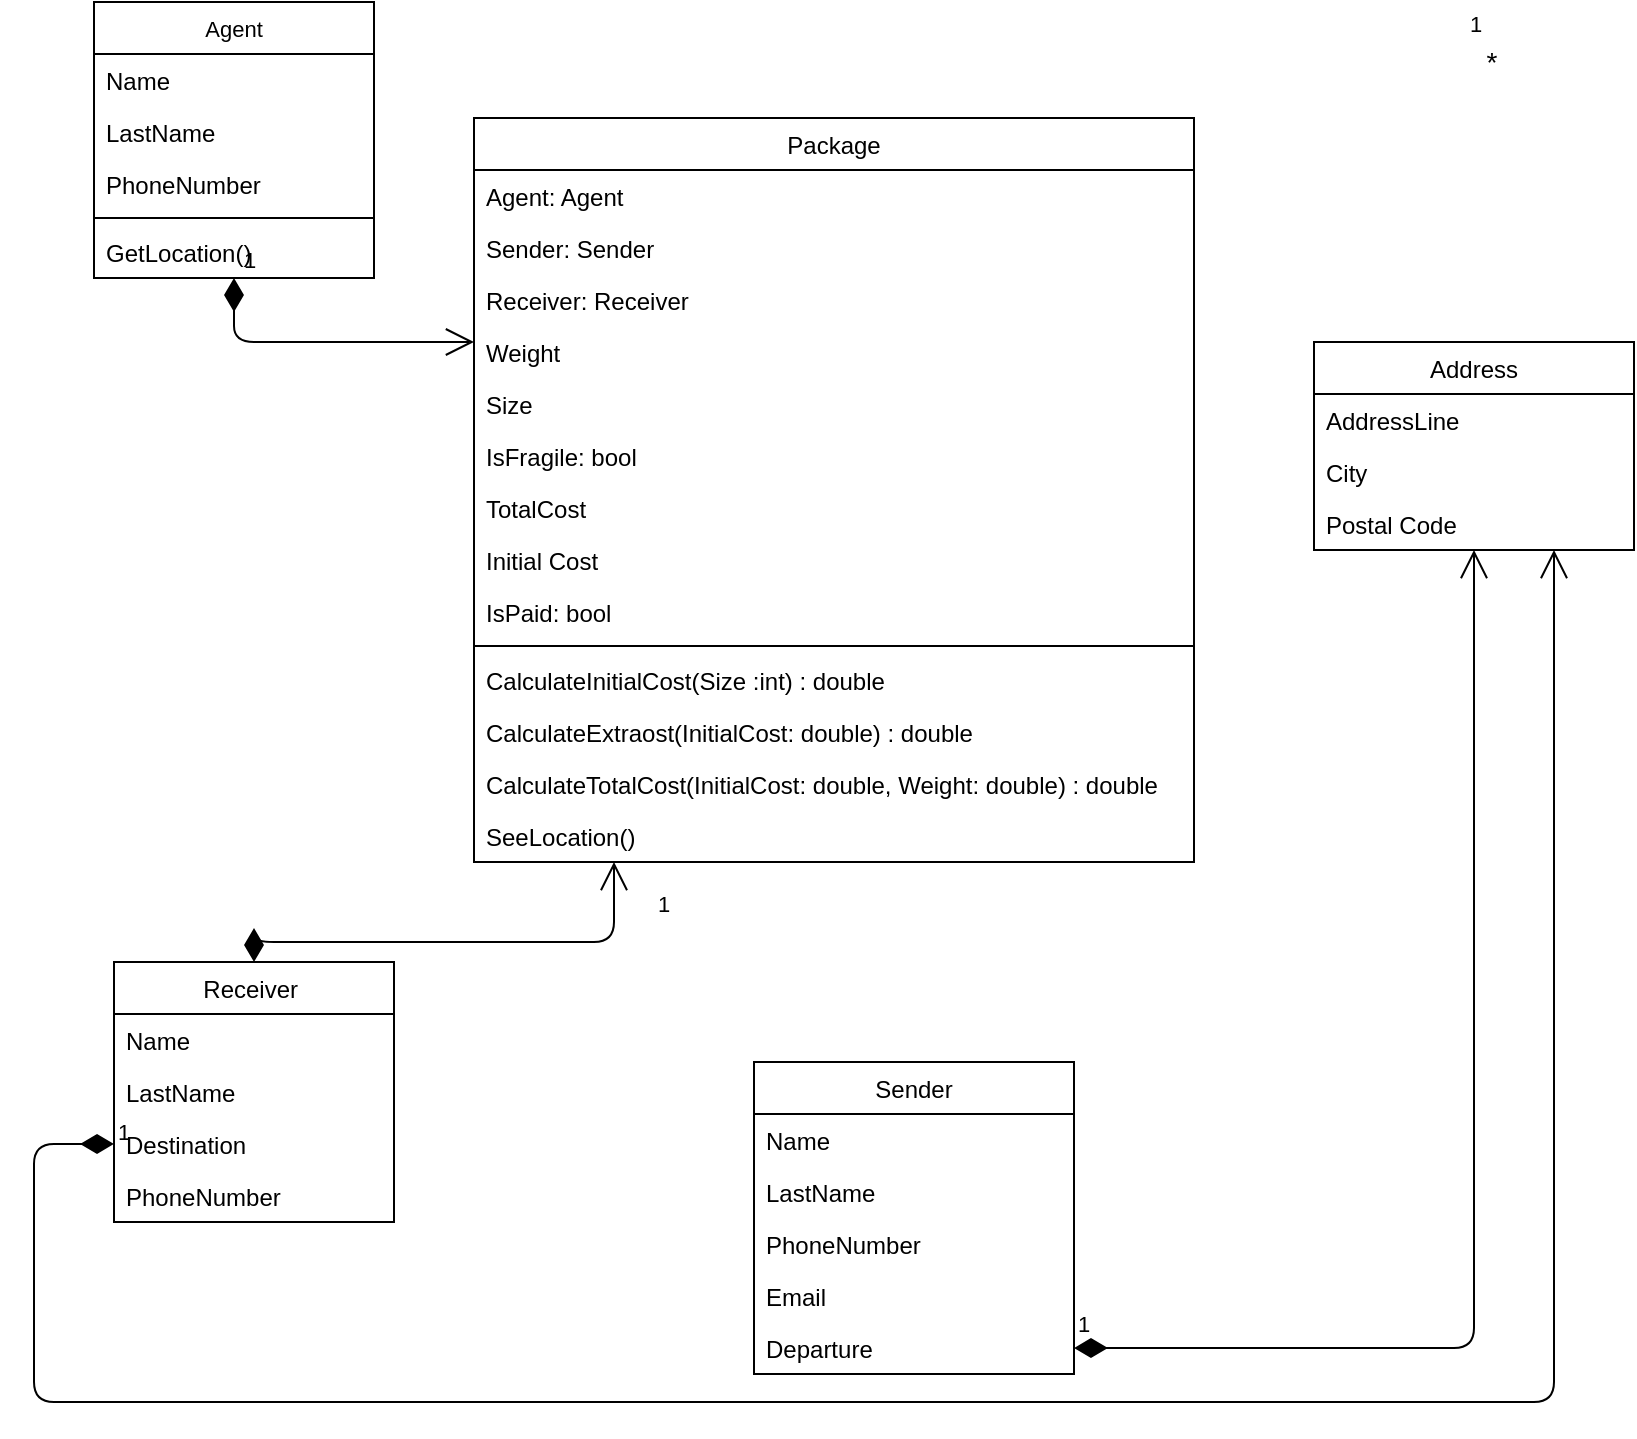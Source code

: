 <mxfile version="13.6.5" type="github">
  <diagram id="C5RBs43oDa-KdzZeNtuy" name="Page-1">
    <mxGraphModel dx="782" dy="769" grid="1" gridSize="10" guides="1" tooltips="1" connect="1" arrows="1" fold="1" page="1" pageScale="1" pageWidth="300" pageHeight="300" math="0" shadow="0">
      <root>
        <mxCell id="WIyWlLk6GJQsqaUBKTNV-0" />
        <mxCell id="WIyWlLk6GJQsqaUBKTNV-1" parent="WIyWlLk6GJQsqaUBKTNV-0" />
        <mxCell id="L3o-eiGVfBbxiRWNUcNE-9" value="1" style="endArrow=open;html=1;endSize=12;startArrow=diamondThin;startSize=14;startFill=1;edgeStyle=orthogonalEdgeStyle;align=left;verticalAlign=bottom;" parent="WIyWlLk6GJQsqaUBKTNV-1" source="L3o-eiGVfBbxiRWNUcNE-1" target="L3o-eiGVfBbxiRWNUcNE-5" edge="1">
          <mxGeometry x="0.743" y="-20" relative="1" as="geometry">
            <mxPoint x="40" y="50" as="sourcePoint" />
            <mxPoint x="200" y="50" as="targetPoint" />
            <Array as="points">
              <mxPoint x="130" y="190" />
              <mxPoint x="310" y="190" />
            </Array>
            <mxPoint as="offset" />
          </mxGeometry>
        </mxCell>
        <mxCell id="L3o-eiGVfBbxiRWNUcNE-14" value="&lt;font style=&quot;font-size: 14px&quot;&gt;*&lt;/font&gt;" style="text;html=1;strokeColor=none;fillColor=none;align=center;verticalAlign=middle;whiteSpace=wrap;rounded=0;strokeWidth=2;" parent="WIyWlLk6GJQsqaUBKTNV-1" vertex="1">
          <mxGeometry x="740" y="-260" width="18" height="19" as="geometry" />
        </mxCell>
        <mxCell id="L3o-eiGVfBbxiRWNUcNE-16" value="1" style="endArrow=open;html=1;endSize=12;startArrow=diamondThin;startSize=14;startFill=1;edgeStyle=orthogonalEdgeStyle;align=left;verticalAlign=bottom;" parent="WIyWlLk6GJQsqaUBKTNV-1" source="L3o-eiGVfBbxiRWNUcNE-0" target="zkfFHV4jXpPFQw0GAbJ--17" edge="1">
          <mxGeometry x="-1" y="3" relative="1" as="geometry">
            <mxPoint x="320" y="120" as="sourcePoint" />
            <mxPoint x="480" y="120" as="targetPoint" />
          </mxGeometry>
        </mxCell>
        <mxCell id="L3o-eiGVfBbxiRWNUcNE-17" value="1" style="endArrow=open;html=1;endSize=12;startArrow=diamondThin;startSize=14;startFill=1;edgeStyle=orthogonalEdgeStyle;align=left;verticalAlign=bottom;" parent="WIyWlLk6GJQsqaUBKTNV-1" source="L3o-eiGVfBbxiRWNUcNE-3" target="zkfFHV4jXpPFQw0GAbJ--17" edge="1">
          <mxGeometry x="-1" y="3" relative="1" as="geometry">
            <mxPoint x="20" y="290" as="sourcePoint" />
            <mxPoint x="480" y="20" as="targetPoint" />
            <Array as="points">
              <mxPoint x="20" y="291" />
              <mxPoint x="20" y="420" />
              <mxPoint x="780" y="420" />
            </Array>
          </mxGeometry>
        </mxCell>
        <mxCell id="L3o-eiGVfBbxiRWNUcNE-18" value="&lt;font style=&quot;font-size: 11px;&quot;&gt;1&lt;/font&gt;" style="text;html=1;strokeColor=none;fillColor=none;align=center;verticalAlign=middle;whiteSpace=wrap;rounded=0;strokeWidth=2;fontSize=11;" parent="WIyWlLk6GJQsqaUBKTNV-1" vertex="1">
          <mxGeometry x="732" y="-279" width="18" height="19" as="geometry" />
        </mxCell>
        <mxCell id="L3o-eiGVfBbxiRWNUcNE-24" value="1" style="endArrow=open;html=1;endSize=12;startArrow=diamondThin;startSize=14;startFill=1;edgeStyle=orthogonalEdgeStyle;align=left;verticalAlign=bottom;fontSize=11;" parent="WIyWlLk6GJQsqaUBKTNV-1" source="L3o-eiGVfBbxiRWNUcNE-20" target="L3o-eiGVfBbxiRWNUcNE-5" edge="1">
          <mxGeometry x="-1" y="3" relative="1" as="geometry">
            <mxPoint x="320" y="20" as="sourcePoint" />
            <mxPoint x="480" y="20" as="targetPoint" />
            <Array as="points">
              <mxPoint x="480" y="-110" />
            </Array>
          </mxGeometry>
        </mxCell>
        <mxCell id="L3o-eiGVfBbxiRWNUcNE-1" value="Receiver " style="swimlane;fontStyle=0;childLayout=stackLayout;horizontal=1;startSize=26;fillColor=none;horizontalStack=0;resizeParent=1;resizeParentMax=0;resizeLast=0;collapsible=1;marginBottom=0;" parent="WIyWlLk6GJQsqaUBKTNV-1" vertex="1">
          <mxGeometry x="60" y="200" width="140" height="130" as="geometry" />
        </mxCell>
        <mxCell id="L3o-eiGVfBbxiRWNUcNE-2" value="Name" style="text;strokeColor=none;fillColor=none;align=left;verticalAlign=top;spacingLeft=4;spacingRight=4;overflow=hidden;rotatable=0;points=[[0,0.5],[1,0.5]];portConstraint=eastwest;" parent="L3o-eiGVfBbxiRWNUcNE-1" vertex="1">
          <mxGeometry y="26" width="140" height="26" as="geometry" />
        </mxCell>
        <mxCell id="L3o-eiGVfBbxiRWNUcNE-36" value="LastName" style="text;strokeColor=none;fillColor=none;align=left;verticalAlign=top;spacingLeft=4;spacingRight=4;overflow=hidden;rotatable=0;points=[[0,0.5],[1,0.5]];portConstraint=eastwest;" parent="L3o-eiGVfBbxiRWNUcNE-1" vertex="1">
          <mxGeometry y="52" width="140" height="26" as="geometry" />
        </mxCell>
        <mxCell id="L3o-eiGVfBbxiRWNUcNE-3" value="Destination" style="text;strokeColor=none;fillColor=none;align=left;verticalAlign=top;spacingLeft=4;spacingRight=4;overflow=hidden;rotatable=0;points=[[0,0.5],[1,0.5]];portConstraint=eastwest;" parent="L3o-eiGVfBbxiRWNUcNE-1" vertex="1">
          <mxGeometry y="78" width="140" height="26" as="geometry" />
        </mxCell>
        <mxCell id="L3o-eiGVfBbxiRWNUcNE-4" value="PhoneNumber" style="text;strokeColor=none;fillColor=none;align=left;verticalAlign=top;spacingLeft=4;spacingRight=4;overflow=hidden;rotatable=0;points=[[0,0.5],[1,0.5]];portConstraint=eastwest;" parent="L3o-eiGVfBbxiRWNUcNE-1" vertex="1">
          <mxGeometry y="104" width="140" height="26" as="geometry" />
        </mxCell>
        <mxCell id="zkfFHV4jXpPFQw0GAbJ--0" value="Sender" style="swimlane;fontStyle=0;align=center;verticalAlign=top;childLayout=stackLayout;horizontal=1;startSize=26;horizontalStack=0;resizeParent=1;resizeLast=0;collapsible=1;marginBottom=0;rounded=0;shadow=0;strokeWidth=1;" parent="WIyWlLk6GJQsqaUBKTNV-1" vertex="1">
          <mxGeometry x="380" y="250" width="160" height="156" as="geometry">
            <mxRectangle x="230" y="140" width="160" height="26" as="alternateBounds" />
          </mxGeometry>
        </mxCell>
        <mxCell id="zkfFHV4jXpPFQw0GAbJ--1" value="Name" style="text;align=left;verticalAlign=top;spacingLeft=4;spacingRight=4;overflow=hidden;rotatable=0;points=[[0,0.5],[1,0.5]];portConstraint=eastwest;" parent="zkfFHV4jXpPFQw0GAbJ--0" vertex="1">
          <mxGeometry y="26" width="160" height="26" as="geometry" />
        </mxCell>
        <mxCell id="L3o-eiGVfBbxiRWNUcNE-37" value="LastName" style="text;align=left;verticalAlign=top;spacingLeft=4;spacingRight=4;overflow=hidden;rotatable=0;points=[[0,0.5],[1,0.5]];portConstraint=eastwest;" parent="zkfFHV4jXpPFQw0GAbJ--0" vertex="1">
          <mxGeometry y="52" width="160" height="26" as="geometry" />
        </mxCell>
        <mxCell id="zkfFHV4jXpPFQw0GAbJ--2" value="PhoneNumber" style="text;align=left;verticalAlign=top;spacingLeft=4;spacingRight=4;overflow=hidden;rotatable=0;points=[[0,0.5],[1,0.5]];portConstraint=eastwest;rounded=0;shadow=0;html=0;" parent="zkfFHV4jXpPFQw0GAbJ--0" vertex="1">
          <mxGeometry y="78" width="160" height="26" as="geometry" />
        </mxCell>
        <mxCell id="zkfFHV4jXpPFQw0GAbJ--3" value="Email" style="text;align=left;verticalAlign=top;spacingLeft=4;spacingRight=4;overflow=hidden;rotatable=0;points=[[0,0.5],[1,0.5]];portConstraint=eastwest;rounded=0;shadow=0;html=0;" parent="zkfFHV4jXpPFQw0GAbJ--0" vertex="1">
          <mxGeometry y="104" width="160" height="26" as="geometry" />
        </mxCell>
        <mxCell id="L3o-eiGVfBbxiRWNUcNE-0" value="Departure" style="text;strokeColor=none;fillColor=none;align=left;verticalAlign=top;spacingLeft=4;spacingRight=4;overflow=hidden;rotatable=0;points=[[0,0.5],[1,0.5]];portConstraint=eastwest;" parent="zkfFHV4jXpPFQw0GAbJ--0" vertex="1">
          <mxGeometry y="130" width="160" height="26" as="geometry" />
        </mxCell>
        <mxCell id="zkfFHV4jXpPFQw0GAbJ--17" value="Address" style="swimlane;fontStyle=0;align=center;verticalAlign=top;childLayout=stackLayout;horizontal=1;startSize=26;horizontalStack=0;resizeParent=1;resizeLast=0;collapsible=1;marginBottom=0;rounded=0;shadow=0;strokeWidth=1;" parent="WIyWlLk6GJQsqaUBKTNV-1" vertex="1">
          <mxGeometry x="660" y="-110" width="160" height="104" as="geometry">
            <mxRectangle x="550" y="140" width="160" height="26" as="alternateBounds" />
          </mxGeometry>
        </mxCell>
        <mxCell id="zkfFHV4jXpPFQw0GAbJ--18" value="AddressLine" style="text;align=left;verticalAlign=top;spacingLeft=4;spacingRight=4;overflow=hidden;rotatable=0;points=[[0,0.5],[1,0.5]];portConstraint=eastwest;" parent="zkfFHV4jXpPFQw0GAbJ--17" vertex="1">
          <mxGeometry y="26" width="160" height="26" as="geometry" />
        </mxCell>
        <mxCell id="zkfFHV4jXpPFQw0GAbJ--19" value="City" style="text;align=left;verticalAlign=top;spacingLeft=4;spacingRight=4;overflow=hidden;rotatable=0;points=[[0,0.5],[1,0.5]];portConstraint=eastwest;rounded=0;shadow=0;html=0;" parent="zkfFHV4jXpPFQw0GAbJ--17" vertex="1">
          <mxGeometry y="52" width="160" height="26" as="geometry" />
        </mxCell>
        <mxCell id="zkfFHV4jXpPFQw0GAbJ--21" value="Postal Code" style="text;align=left;verticalAlign=top;spacingLeft=4;spacingRight=4;overflow=hidden;rotatable=0;points=[[0,0.5],[1,0.5]];portConstraint=eastwest;rounded=0;shadow=0;html=0;" parent="zkfFHV4jXpPFQw0GAbJ--17" vertex="1">
          <mxGeometry y="78" width="160" height="26" as="geometry" />
        </mxCell>
        <mxCell id="L3o-eiGVfBbxiRWNUcNE-20" value="Agent" style="swimlane;fontStyle=0;childLayout=stackLayout;horizontal=1;startSize=26;fillColor=none;horizontalStack=0;resizeParent=1;resizeParentMax=0;resizeLast=0;collapsible=1;marginBottom=0;strokeWidth=1;fontSize=11;" parent="WIyWlLk6GJQsqaUBKTNV-1" vertex="1">
          <mxGeometry x="50" y="-280" width="140" height="138" as="geometry" />
        </mxCell>
        <mxCell id="L3o-eiGVfBbxiRWNUcNE-21" value="Name" style="text;strokeColor=none;fillColor=none;align=left;verticalAlign=top;spacingLeft=4;spacingRight=4;overflow=hidden;rotatable=0;points=[[0,0.5],[1,0.5]];portConstraint=eastwest;" parent="L3o-eiGVfBbxiRWNUcNE-20" vertex="1">
          <mxGeometry y="26" width="140" height="26" as="geometry" />
        </mxCell>
        <mxCell id="L3o-eiGVfBbxiRWNUcNE-38" value="LastName" style="text;strokeColor=none;fillColor=none;align=left;verticalAlign=top;spacingLeft=4;spacingRight=4;overflow=hidden;rotatable=0;points=[[0,0.5],[1,0.5]];portConstraint=eastwest;" parent="L3o-eiGVfBbxiRWNUcNE-20" vertex="1">
          <mxGeometry y="52" width="140" height="26" as="geometry" />
        </mxCell>
        <mxCell id="L3o-eiGVfBbxiRWNUcNE-22" value="PhoneNumber" style="text;strokeColor=none;fillColor=none;align=left;verticalAlign=top;spacingLeft=4;spacingRight=4;overflow=hidden;rotatable=0;points=[[0,0.5],[1,0.5]];portConstraint=eastwest;" parent="L3o-eiGVfBbxiRWNUcNE-20" vertex="1">
          <mxGeometry y="78" width="140" height="26" as="geometry" />
        </mxCell>
        <mxCell id="L3o-eiGVfBbxiRWNUcNE-33" value="" style="line;strokeWidth=1;fillColor=none;align=left;verticalAlign=middle;spacingTop=-1;spacingLeft=3;spacingRight=3;rotatable=0;labelPosition=right;points=[];portConstraint=eastwest;fontSize=12;" parent="L3o-eiGVfBbxiRWNUcNE-20" vertex="1">
          <mxGeometry y="104" width="140" height="8" as="geometry" />
        </mxCell>
        <mxCell id="L3o-eiGVfBbxiRWNUcNE-32" value="GetLocation()" style="text;strokeColor=none;fillColor=none;align=left;verticalAlign=top;spacingLeft=4;spacingRight=4;overflow=hidden;rotatable=0;points=[[0,0.5],[1,0.5]];portConstraint=eastwest;fontSize=12;" parent="L3o-eiGVfBbxiRWNUcNE-20" vertex="1">
          <mxGeometry y="112" width="140" height="26" as="geometry" />
        </mxCell>
        <mxCell id="L3o-eiGVfBbxiRWNUcNE-5" value="Package" style="swimlane;fontStyle=0;childLayout=stackLayout;horizontal=1;startSize=26;fillColor=none;horizontalStack=0;resizeParent=1;resizeParentMax=0;resizeLast=0;collapsible=1;marginBottom=0;" parent="WIyWlLk6GJQsqaUBKTNV-1" vertex="1">
          <mxGeometry x="240" y="-222" width="360" height="372" as="geometry" />
        </mxCell>
        <mxCell id="76cAJCkw-U6FcF3mhkI5-2" value="Agent: Agent" style="text;strokeColor=none;fillColor=none;align=left;verticalAlign=top;spacingLeft=4;spacingRight=4;overflow=hidden;rotatable=0;points=[[0,0.5],[1,0.5]];portConstraint=eastwest;" vertex="1" parent="L3o-eiGVfBbxiRWNUcNE-5">
          <mxGeometry y="26" width="360" height="26" as="geometry" />
        </mxCell>
        <mxCell id="76cAJCkw-U6FcF3mhkI5-3" value="Sender: Sender" style="text;strokeColor=none;fillColor=none;align=left;verticalAlign=top;spacingLeft=4;spacingRight=4;overflow=hidden;rotatable=0;points=[[0,0.5],[1,0.5]];portConstraint=eastwest;" vertex="1" parent="L3o-eiGVfBbxiRWNUcNE-5">
          <mxGeometry y="52" width="360" height="26" as="geometry" />
        </mxCell>
        <mxCell id="76cAJCkw-U6FcF3mhkI5-4" value="Receiver: Receiver" style="text;strokeColor=none;fillColor=none;align=left;verticalAlign=top;spacingLeft=4;spacingRight=4;overflow=hidden;rotatable=0;points=[[0,0.5],[1,0.5]];portConstraint=eastwest;" vertex="1" parent="L3o-eiGVfBbxiRWNUcNE-5">
          <mxGeometry y="78" width="360" height="26" as="geometry" />
        </mxCell>
        <mxCell id="L3o-eiGVfBbxiRWNUcNE-6" value="Weight" style="text;strokeColor=none;fillColor=none;align=left;verticalAlign=top;spacingLeft=4;spacingRight=4;overflow=hidden;rotatable=0;points=[[0,0.5],[1,0.5]];portConstraint=eastwest;" parent="L3o-eiGVfBbxiRWNUcNE-5" vertex="1">
          <mxGeometry y="104" width="360" height="26" as="geometry" />
        </mxCell>
        <mxCell id="L3o-eiGVfBbxiRWNUcNE-7" value="Size" style="text;strokeColor=none;fillColor=none;align=left;verticalAlign=top;spacingLeft=4;spacingRight=4;overflow=hidden;rotatable=0;points=[[0,0.5],[1,0.5]];portConstraint=eastwest;" parent="L3o-eiGVfBbxiRWNUcNE-5" vertex="1">
          <mxGeometry y="130" width="360" height="26" as="geometry" />
        </mxCell>
        <mxCell id="76cAJCkw-U6FcF3mhkI5-0" value="IsFragile: bool" style="text;strokeColor=none;fillColor=none;align=left;verticalAlign=top;spacingLeft=4;spacingRight=4;overflow=hidden;rotatable=0;points=[[0,0.5],[1,0.5]];portConstraint=eastwest;" vertex="1" parent="L3o-eiGVfBbxiRWNUcNE-5">
          <mxGeometry y="156" width="360" height="26" as="geometry" />
        </mxCell>
        <mxCell id="L3o-eiGVfBbxiRWNUcNE-8" value="TotalCost" style="text;strokeColor=none;fillColor=none;align=left;verticalAlign=top;spacingLeft=4;spacingRight=4;overflow=hidden;rotatable=0;points=[[0,0.5],[1,0.5]];portConstraint=eastwest;" parent="L3o-eiGVfBbxiRWNUcNE-5" vertex="1">
          <mxGeometry y="182" width="360" height="26" as="geometry" />
        </mxCell>
        <mxCell id="L3o-eiGVfBbxiRWNUcNE-30" value="Initial Cost" style="text;strokeColor=none;fillColor=none;align=left;verticalAlign=top;spacingLeft=4;spacingRight=4;overflow=hidden;rotatable=0;points=[[0,0.5],[1,0.5]];portConstraint=eastwest;fontSize=12;" parent="L3o-eiGVfBbxiRWNUcNE-5" vertex="1">
          <mxGeometry y="208" width="360" height="26" as="geometry" />
        </mxCell>
        <mxCell id="76cAJCkw-U6FcF3mhkI5-1" value="IsPaid: bool" style="text;strokeColor=none;fillColor=none;align=left;verticalAlign=top;spacingLeft=4;spacingRight=4;overflow=hidden;rotatable=0;points=[[0,0.5],[1,0.5]];portConstraint=eastwest;" vertex="1" parent="L3o-eiGVfBbxiRWNUcNE-5">
          <mxGeometry y="234" width="360" height="26" as="geometry" />
        </mxCell>
        <mxCell id="L3o-eiGVfBbxiRWNUcNE-27" value="" style="line;strokeWidth=1;fillColor=none;align=left;verticalAlign=middle;spacingTop=-1;spacingLeft=3;spacingRight=3;rotatable=0;labelPosition=right;points=[];portConstraint=eastwest;fontSize=11;" parent="L3o-eiGVfBbxiRWNUcNE-5" vertex="1">
          <mxGeometry y="260" width="360" height="8" as="geometry" />
        </mxCell>
        <mxCell id="L3o-eiGVfBbxiRWNUcNE-26" value="CalculateInitialCost(Size :int) : double" style="text;strokeColor=none;fillColor=none;align=left;verticalAlign=top;spacingLeft=4;spacingRight=4;overflow=hidden;rotatable=0;points=[[0,0.5],[1,0.5]];portConstraint=eastwest;fontSize=12;" parent="L3o-eiGVfBbxiRWNUcNE-5" vertex="1">
          <mxGeometry y="268" width="360" height="26" as="geometry" />
        </mxCell>
        <mxCell id="L3o-eiGVfBbxiRWNUcNE-35" value="CalculateExtraost(InitialCost: double) : double" style="text;strokeColor=none;fillColor=none;align=left;verticalAlign=top;spacingLeft=4;spacingRight=4;overflow=hidden;rotatable=0;points=[[0,0.5],[1,0.5]];portConstraint=eastwest;fontSize=12;" parent="L3o-eiGVfBbxiRWNUcNE-5" vertex="1">
          <mxGeometry y="294" width="360" height="26" as="geometry" />
        </mxCell>
        <mxCell id="L3o-eiGVfBbxiRWNUcNE-31" value="CalculateTotalCost(InitialCost: double, Weight: double) : double" style="text;strokeColor=none;fillColor=none;align=left;verticalAlign=top;spacingLeft=4;spacingRight=4;overflow=hidden;rotatable=0;points=[[0,0.5],[1,0.5]];portConstraint=eastwest;fontSize=12;" parent="L3o-eiGVfBbxiRWNUcNE-5" vertex="1">
          <mxGeometry y="320" width="360" height="26" as="geometry" />
        </mxCell>
        <mxCell id="L3o-eiGVfBbxiRWNUcNE-34" value="SeeLocation()" style="text;strokeColor=none;fillColor=none;align=left;verticalAlign=top;spacingLeft=4;spacingRight=4;overflow=hidden;rotatable=0;points=[[0,0.5],[1,0.5]];portConstraint=eastwest;fontSize=12;" parent="L3o-eiGVfBbxiRWNUcNE-5" vertex="1">
          <mxGeometry y="346" width="360" height="26" as="geometry" />
        </mxCell>
      </root>
    </mxGraphModel>
  </diagram>
</mxfile>
